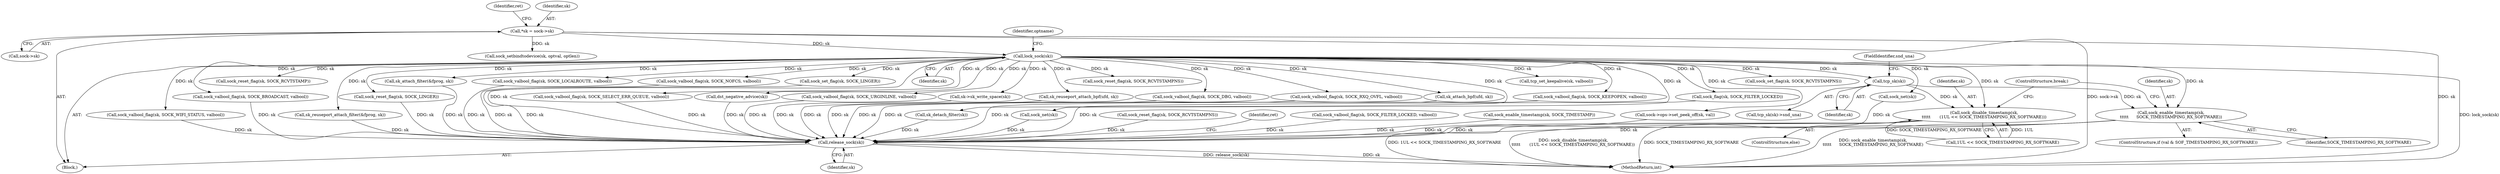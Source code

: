 digraph "0_linux_b98b0bc8c431e3ceb4b26b0dfc8db509518fb290@pointer" {
"1000529" [label="(Call,tcp_sk(sk))"];
"1000159" [label="(Call,lock_sock(sk))"];
"1000115" [label="(Call,*sk = sock->sk)"];
"1000548" [label="(Call,sock_enable_timestamp(sk,\n\t\t\t\t\t      SOCK_TIMESTAMPING_RX_SOFTWARE))"];
"1000886" [label="(Call,release_sock(sk))"];
"1000552" [label="(Call,sock_disable_timestamp(sk,\n\t\t\t\t\t       (1UL << SOCK_TIMESTAMPING_RX_SOFTWARE)))"];
"1000531" [label="(FieldIdentifier,snd_una)"];
"1000384" [label="(Call,sock_reset_flag(sk, SOCK_LINGER))"];
"1000465" [label="(Call,sock_reset_flag(sk, SOCK_RCVTSTAMP))"];
"1000810" [label="(Call,sock_valbool_flag(sk, SOCK_SELECT_ERR_QUEUE, valbool))"];
"1000162" [label="(Identifier,optname)"];
"1000877" [label="(Call,dst_negative_advice(sk))"];
"1000117" [label="(Call,sock->sk)"];
"1000468" [label="(Call,sock_reset_flag(sk, SOCK_RCVTSTAMPNS))"];
"1000554" [label="(Call,1UL << SOCK_TIMESTAMPING_RX_SOFTWARE)"];
"1000315" [label="(Call,sock_valbool_flag(sk, SOCK_URGINLINE, valbool))"];
"1000553" [label="(Identifier,sk)"];
"1000889" [label="(Identifier,ret)"];
"1000242" [label="(Call,sk->sk_write_space(sk))"];
"1000115" [label="(Call,*sk = sock->sk)"];
"1000528" [label="(Call,tcp_sk(sk)->snd_una)"];
"1000708" [label="(Call,sk_reuseport_attach_bpf(ufd, sk))"];
"1000549" [label="(Identifier,sk)"];
"1000176" [label="(Call,sock_valbool_flag(sk, SOCK_DBG, valbool))"];
"1000552" [label="(Call,sock_disable_timestamp(sk,\n\t\t\t\t\t       (1UL << SOCK_TIMESTAMPING_RX_SOFTWARE)))"];
"1000113" [label="(Block,)"];
"1000160" [label="(Identifier,sk)"];
"1000886" [label="(Call,release_sock(sk))"];
"1000774" [label="(Call,sock_valbool_flag(sk, SOCK_RXQ_OVFL, valbool))"];
"1000647" [label="(Call,sk_attach_bpf(ufd, sk))"];
"1000715" [label="(Call,sk_detach_filter(sk))"];
"1000530" [label="(Identifier,sk)"];
"1000309" [label="(Call,sock_valbool_flag(sk, SOCK_KEEPOPEN, valbool))"];
"1000557" [label="(ControlStructure,break;)"];
"1000339" [label="(Call,sock_net(sk))"];
"1000731" [label="(Call,sock_valbool_flag(sk, SOCK_FILTER_LOCKED, valbool))"];
"1000450" [label="(Call,sock_reset_flag(sk, SOCK_RCVTSTAMPNS))"];
"1000721" [label="(Call,sock_flag(sk, SOCK_FILTER_LOCKED))"];
"1000794" [label="(Call,sock->ops->set_peek_off(sk, val))"];
"1000758" [label="(Call,sock_net(sk))"];
"1000780" [label="(Call,sock_valbool_flag(sk, SOCK_WIFI_STATUS, valbool))"];
"1000125" [label="(Identifier,ret)"];
"1000132" [label="(Call,sock_setbindtodevice(sk, optval, optlen))"];
"1000306" [label="(Call,tcp_set_keepalive(sk, valbool))"];
"1000116" [label="(Identifier,sk)"];
"1000214" [label="(Call,sock_valbool_flag(sk, SOCK_BROADCAST, valbool))"];
"1000677" [label="(Call,sk_reuseport_attach_filter(&fprog, sk))"];
"1000544" [label="(ControlStructure,if (val & SOF_TIMESTAMPING_RX_SOFTWARE))"];
"1000548" [label="(Call,sock_enable_timestamp(sk,\n\t\t\t\t\t      SOCK_TIMESTAMPING_RX_SOFTWARE))"];
"1000551" [label="(ControlStructure,else)"];
"1000460" [label="(Call,sock_enable_timestamp(sk, SOCK_TIMESTAMP))"];
"1000890" [label="(MethodReturn,int)"];
"1000159" [label="(Call,lock_sock(sk))"];
"1000616" [label="(Call,sk_attach_filter(&fprog, sk))"];
"1000454" [label="(Call,sock_set_flag(sk, SOCK_RCVTSTAMPNS))"];
"1000208" [label="(Call,sock_valbool_flag(sk, SOCK_LOCALROUTE, valbool))"];
"1000804" [label="(Call,sock_valbool_flag(sk, SOCK_NOFCS, valbool))"];
"1000416" [label="(Call,sock_set_flag(sk, SOCK_LINGER))"];
"1000550" [label="(Identifier,SOCK_TIMESTAMPING_RX_SOFTWARE)"];
"1000529" [label="(Call,tcp_sk(sk))"];
"1000887" [label="(Identifier,sk)"];
"1000529" -> "1000528"  [label="AST: "];
"1000529" -> "1000530"  [label="CFG: "];
"1000530" -> "1000529"  [label="AST: "];
"1000531" -> "1000529"  [label="CFG: "];
"1000159" -> "1000529"  [label="DDG: sk"];
"1000529" -> "1000548"  [label="DDG: sk"];
"1000529" -> "1000552"  [label="DDG: sk"];
"1000159" -> "1000113"  [label="AST: "];
"1000159" -> "1000160"  [label="CFG: "];
"1000160" -> "1000159"  [label="AST: "];
"1000162" -> "1000159"  [label="CFG: "];
"1000159" -> "1000890"  [label="DDG: lock_sock(sk)"];
"1000115" -> "1000159"  [label="DDG: sk"];
"1000159" -> "1000176"  [label="DDG: sk"];
"1000159" -> "1000208"  [label="DDG: sk"];
"1000159" -> "1000214"  [label="DDG: sk"];
"1000159" -> "1000242"  [label="DDG: sk"];
"1000159" -> "1000306"  [label="DDG: sk"];
"1000159" -> "1000309"  [label="DDG: sk"];
"1000159" -> "1000315"  [label="DDG: sk"];
"1000159" -> "1000339"  [label="DDG: sk"];
"1000159" -> "1000384"  [label="DDG: sk"];
"1000159" -> "1000416"  [label="DDG: sk"];
"1000159" -> "1000450"  [label="DDG: sk"];
"1000159" -> "1000454"  [label="DDG: sk"];
"1000159" -> "1000465"  [label="DDG: sk"];
"1000159" -> "1000548"  [label="DDG: sk"];
"1000159" -> "1000552"  [label="DDG: sk"];
"1000159" -> "1000616"  [label="DDG: sk"];
"1000159" -> "1000647"  [label="DDG: sk"];
"1000159" -> "1000677"  [label="DDG: sk"];
"1000159" -> "1000708"  [label="DDG: sk"];
"1000159" -> "1000715"  [label="DDG: sk"];
"1000159" -> "1000721"  [label="DDG: sk"];
"1000159" -> "1000758"  [label="DDG: sk"];
"1000159" -> "1000774"  [label="DDG: sk"];
"1000159" -> "1000780"  [label="DDG: sk"];
"1000159" -> "1000794"  [label="DDG: sk"];
"1000159" -> "1000804"  [label="DDG: sk"];
"1000159" -> "1000810"  [label="DDG: sk"];
"1000159" -> "1000877"  [label="DDG: sk"];
"1000159" -> "1000886"  [label="DDG: sk"];
"1000115" -> "1000113"  [label="AST: "];
"1000115" -> "1000117"  [label="CFG: "];
"1000116" -> "1000115"  [label="AST: "];
"1000117" -> "1000115"  [label="AST: "];
"1000125" -> "1000115"  [label="CFG: "];
"1000115" -> "1000890"  [label="DDG: sock->sk"];
"1000115" -> "1000890"  [label="DDG: sk"];
"1000115" -> "1000132"  [label="DDG: sk"];
"1000548" -> "1000544"  [label="AST: "];
"1000548" -> "1000550"  [label="CFG: "];
"1000549" -> "1000548"  [label="AST: "];
"1000550" -> "1000548"  [label="AST: "];
"1000557" -> "1000548"  [label="CFG: "];
"1000548" -> "1000890"  [label="DDG: SOCK_TIMESTAMPING_RX_SOFTWARE"];
"1000548" -> "1000890"  [label="DDG: sock_enable_timestamp(sk,\n\t\t\t\t\t      SOCK_TIMESTAMPING_RX_SOFTWARE)"];
"1000548" -> "1000886"  [label="DDG: sk"];
"1000886" -> "1000113"  [label="AST: "];
"1000886" -> "1000887"  [label="CFG: "];
"1000887" -> "1000886"  [label="AST: "];
"1000889" -> "1000886"  [label="CFG: "];
"1000886" -> "1000890"  [label="DDG: release_sock(sk)"];
"1000886" -> "1000890"  [label="DDG: sk"];
"1000877" -> "1000886"  [label="DDG: sk"];
"1000208" -> "1000886"  [label="DDG: sk"];
"1000780" -> "1000886"  [label="DDG: sk"];
"1000677" -> "1000886"  [label="DDG: sk"];
"1000315" -> "1000886"  [label="DDG: sk"];
"1000794" -> "1000886"  [label="DDG: sk"];
"1000758" -> "1000886"  [label="DDG: sk"];
"1000721" -> "1000886"  [label="DDG: sk"];
"1000731" -> "1000886"  [label="DDG: sk"];
"1000309" -> "1000886"  [label="DDG: sk"];
"1000804" -> "1000886"  [label="DDG: sk"];
"1000460" -> "1000886"  [label="DDG: sk"];
"1000552" -> "1000886"  [label="DDG: sk"];
"1000715" -> "1000886"  [label="DDG: sk"];
"1000708" -> "1000886"  [label="DDG: sk"];
"1000468" -> "1000886"  [label="DDG: sk"];
"1000810" -> "1000886"  [label="DDG: sk"];
"1000647" -> "1000886"  [label="DDG: sk"];
"1000339" -> "1000886"  [label="DDG: sk"];
"1000616" -> "1000886"  [label="DDG: sk"];
"1000416" -> "1000886"  [label="DDG: sk"];
"1000214" -> "1000886"  [label="DDG: sk"];
"1000176" -> "1000886"  [label="DDG: sk"];
"1000774" -> "1000886"  [label="DDG: sk"];
"1000242" -> "1000886"  [label="DDG: sk"];
"1000384" -> "1000886"  [label="DDG: sk"];
"1000552" -> "1000551"  [label="AST: "];
"1000552" -> "1000554"  [label="CFG: "];
"1000553" -> "1000552"  [label="AST: "];
"1000554" -> "1000552"  [label="AST: "];
"1000557" -> "1000552"  [label="CFG: "];
"1000552" -> "1000890"  [label="DDG: 1UL << SOCK_TIMESTAMPING_RX_SOFTWARE"];
"1000552" -> "1000890"  [label="DDG: sock_disable_timestamp(sk,\n\t\t\t\t\t       (1UL << SOCK_TIMESTAMPING_RX_SOFTWARE))"];
"1000554" -> "1000552"  [label="DDG: 1UL"];
"1000554" -> "1000552"  [label="DDG: SOCK_TIMESTAMPING_RX_SOFTWARE"];
}
